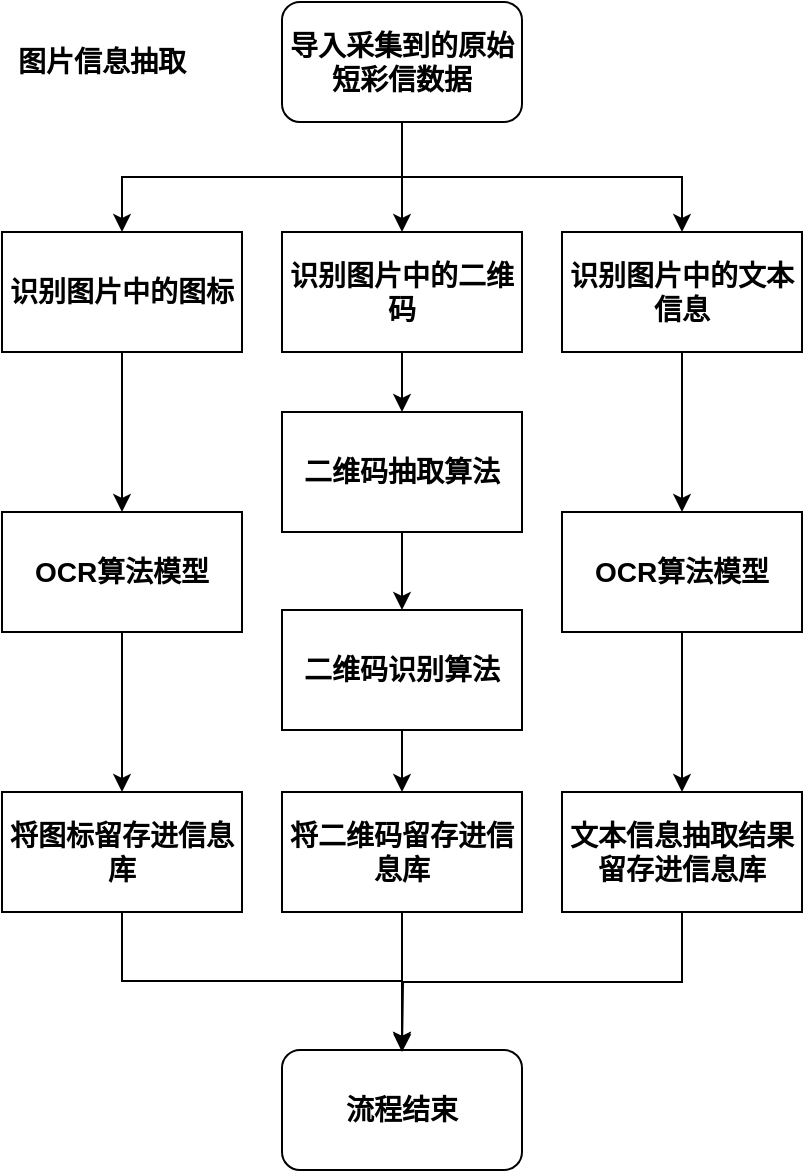 <mxfile version="25.0.3">
  <diagram name="第 1 页" id="NvVxSHjYFr5sHnuyQMM8">
    <mxGraphModel dx="1434" dy="786" grid="1" gridSize="10" guides="1" tooltips="1" connect="1" arrows="1" fold="1" page="1" pageScale="1" pageWidth="827" pageHeight="1169" math="0" shadow="0">
      <root>
        <mxCell id="0" />
        <mxCell id="1" parent="0" />
        <mxCell id="m1h7p15OTrPL5L8uefuT-1" value="图片信息抽取" style="text;html=1;align=center;verticalAlign=middle;whiteSpace=wrap;rounded=0;fontSize=14;fontStyle=1" vertex="1" parent="1">
          <mxGeometry x="214" y="655" width="100" height="30" as="geometry" />
        </mxCell>
        <mxCell id="m1h7p15OTrPL5L8uefuT-2" value="" style="edgeStyle=orthogonalEdgeStyle;rounded=0;orthogonalLoop=1;jettySize=auto;html=1;" edge="1" parent="1" source="m1h7p15OTrPL5L8uefuT-5" target="m1h7p15OTrPL5L8uefuT-10">
          <mxGeometry relative="1" as="geometry" />
        </mxCell>
        <mxCell id="m1h7p15OTrPL5L8uefuT-3" style="edgeStyle=orthogonalEdgeStyle;rounded=0;orthogonalLoop=1;jettySize=auto;html=1;exitX=0.5;exitY=1;exitDx=0;exitDy=0;" edge="1" parent="1" source="m1h7p15OTrPL5L8uefuT-5" target="m1h7p15OTrPL5L8uefuT-8">
          <mxGeometry relative="1" as="geometry" />
        </mxCell>
        <mxCell id="m1h7p15OTrPL5L8uefuT-4" style="edgeStyle=orthogonalEdgeStyle;rounded=0;orthogonalLoop=1;jettySize=auto;html=1;exitX=0.5;exitY=1;exitDx=0;exitDy=0;entryX=0.5;entryY=0;entryDx=0;entryDy=0;" edge="1" parent="1" source="m1h7p15OTrPL5L8uefuT-5" target="m1h7p15OTrPL5L8uefuT-12">
          <mxGeometry relative="1" as="geometry" />
        </mxCell>
        <mxCell id="m1h7p15OTrPL5L8uefuT-5" value="导入采集到的原始短彩信数据" style="rounded=1;whiteSpace=wrap;html=1;fontSize=14;fontStyle=1" vertex="1" parent="1">
          <mxGeometry x="354" y="640" width="120" height="60" as="geometry" />
        </mxCell>
        <mxCell id="m1h7p15OTrPL5L8uefuT-6" value="流程结束" style="rounded=1;whiteSpace=wrap;html=1;fontSize=14;fontStyle=1" vertex="1" parent="1">
          <mxGeometry x="354" y="1164" width="120" height="60" as="geometry" />
        </mxCell>
        <mxCell id="m1h7p15OTrPL5L8uefuT-7" value="" style="edgeStyle=orthogonalEdgeStyle;rounded=0;orthogonalLoop=1;jettySize=auto;html=1;" edge="1" parent="1" source="m1h7p15OTrPL5L8uefuT-26" target="m1h7p15OTrPL5L8uefuT-18">
          <mxGeometry relative="1" as="geometry" />
        </mxCell>
        <mxCell id="m1h7p15OTrPL5L8uefuT-8" value="识别图片中的图标" style="rounded=0;whiteSpace=wrap;html=1;fontSize=14;fontStyle=1" vertex="1" parent="1">
          <mxGeometry x="214" y="755" width="120" height="60" as="geometry" />
        </mxCell>
        <mxCell id="m1h7p15OTrPL5L8uefuT-9" style="edgeStyle=orthogonalEdgeStyle;rounded=0;orthogonalLoop=1;jettySize=auto;html=1;exitX=0.5;exitY=1;exitDx=0;exitDy=0;entryX=0.5;entryY=0;entryDx=0;entryDy=0;" edge="1" parent="1" source="m1h7p15OTrPL5L8uefuT-10" target="m1h7p15OTrPL5L8uefuT-20">
          <mxGeometry relative="1" as="geometry" />
        </mxCell>
        <mxCell id="m1h7p15OTrPL5L8uefuT-10" value="识别图片中的二维码" style="rounded=0;whiteSpace=wrap;html=1;fontSize=14;fontStyle=1" vertex="1" parent="1">
          <mxGeometry x="354" y="755" width="120" height="60" as="geometry" />
        </mxCell>
        <mxCell id="m1h7p15OTrPL5L8uefuT-11" value="" style="edgeStyle=orthogonalEdgeStyle;rounded=0;orthogonalLoop=1;jettySize=auto;html=1;" edge="1" parent="1" source="m1h7p15OTrPL5L8uefuT-24" target="m1h7p15OTrPL5L8uefuT-16">
          <mxGeometry relative="1" as="geometry" />
        </mxCell>
        <mxCell id="m1h7p15OTrPL5L8uefuT-12" value="识别图片中的文本信息" style="rounded=0;whiteSpace=wrap;html=1;fontSize=14;fontStyle=1" vertex="1" parent="1">
          <mxGeometry x="494" y="755" width="120" height="60" as="geometry" />
        </mxCell>
        <mxCell id="m1h7p15OTrPL5L8uefuT-13" style="edgeStyle=orthogonalEdgeStyle;rounded=0;orthogonalLoop=1;jettySize=auto;html=1;exitX=0.5;exitY=1;exitDx=0;exitDy=0;entryX=0.5;entryY=0;entryDx=0;entryDy=0;" edge="1" parent="1" source="m1h7p15OTrPL5L8uefuT-14" target="m1h7p15OTrPL5L8uefuT-6">
          <mxGeometry relative="1" as="geometry">
            <mxPoint x="414" y="1155" as="targetPoint" />
          </mxGeometry>
        </mxCell>
        <mxCell id="m1h7p15OTrPL5L8uefuT-14" value="将二维码留存进信息库" style="rounded=0;whiteSpace=wrap;html=1;fontSize=14;fontStyle=1" vertex="1" parent="1">
          <mxGeometry x="354" y="1035" width="120" height="60" as="geometry" />
        </mxCell>
        <mxCell id="m1h7p15OTrPL5L8uefuT-15" style="edgeStyle=orthogonalEdgeStyle;rounded=0;orthogonalLoop=1;jettySize=auto;html=1;exitX=0.5;exitY=1;exitDx=0;exitDy=0;" edge="1" parent="1" source="m1h7p15OTrPL5L8uefuT-16">
          <mxGeometry relative="1" as="geometry">
            <mxPoint x="414" y="1165" as="targetPoint" />
          </mxGeometry>
        </mxCell>
        <mxCell id="m1h7p15OTrPL5L8uefuT-16" value="文本信息抽取结果留存进信息库" style="rounded=0;whiteSpace=wrap;html=1;fontSize=14;fontStyle=1" vertex="1" parent="1">
          <mxGeometry x="494" y="1035" width="120" height="60" as="geometry" />
        </mxCell>
        <mxCell id="m1h7p15OTrPL5L8uefuT-17" style="edgeStyle=orthogonalEdgeStyle;rounded=0;orthogonalLoop=1;jettySize=auto;html=1;exitX=0.5;exitY=1;exitDx=0;exitDy=0;entryX=0.5;entryY=0;entryDx=0;entryDy=0;" edge="1" parent="1" source="m1h7p15OTrPL5L8uefuT-18" target="m1h7p15OTrPL5L8uefuT-6">
          <mxGeometry relative="1" as="geometry" />
        </mxCell>
        <mxCell id="m1h7p15OTrPL5L8uefuT-18" value="将图标留存进信息库" style="rounded=0;whiteSpace=wrap;html=1;fontSize=14;fontStyle=1" vertex="1" parent="1">
          <mxGeometry x="214" y="1035" width="120" height="60" as="geometry" />
        </mxCell>
        <mxCell id="m1h7p15OTrPL5L8uefuT-19" style="edgeStyle=orthogonalEdgeStyle;rounded=0;orthogonalLoop=1;jettySize=auto;html=1;exitX=0.5;exitY=1;exitDx=0;exitDy=0;entryX=0.5;entryY=0;entryDx=0;entryDy=0;" edge="1" parent="1" source="m1h7p15OTrPL5L8uefuT-20" target="m1h7p15OTrPL5L8uefuT-22">
          <mxGeometry relative="1" as="geometry" />
        </mxCell>
        <mxCell id="m1h7p15OTrPL5L8uefuT-20" value="二维码抽取算法" style="rounded=0;whiteSpace=wrap;html=1;fontSize=14;fontStyle=1" vertex="1" parent="1">
          <mxGeometry x="354" y="845" width="120" height="60" as="geometry" />
        </mxCell>
        <mxCell id="m1h7p15OTrPL5L8uefuT-21" style="edgeStyle=orthogonalEdgeStyle;rounded=0;orthogonalLoop=1;jettySize=auto;html=1;exitX=0.5;exitY=1;exitDx=0;exitDy=0;entryX=0.5;entryY=0;entryDx=0;entryDy=0;" edge="1" parent="1" source="m1h7p15OTrPL5L8uefuT-22" target="m1h7p15OTrPL5L8uefuT-14">
          <mxGeometry relative="1" as="geometry" />
        </mxCell>
        <mxCell id="m1h7p15OTrPL5L8uefuT-22" value="二维码识别算法" style="rounded=0;whiteSpace=wrap;html=1;fontSize=14;fontStyle=1" vertex="1" parent="1">
          <mxGeometry x="354" y="944" width="120" height="60" as="geometry" />
        </mxCell>
        <mxCell id="m1h7p15OTrPL5L8uefuT-23" value="" style="edgeStyle=orthogonalEdgeStyle;rounded=0;orthogonalLoop=1;jettySize=auto;html=1;" edge="1" parent="1" source="m1h7p15OTrPL5L8uefuT-12" target="m1h7p15OTrPL5L8uefuT-24">
          <mxGeometry relative="1" as="geometry">
            <mxPoint x="554" y="815" as="sourcePoint" />
            <mxPoint x="554" y="1035" as="targetPoint" />
          </mxGeometry>
        </mxCell>
        <mxCell id="m1h7p15OTrPL5L8uefuT-24" value="OCR算法模型" style="rounded=0;whiteSpace=wrap;html=1;fontSize=14;fontStyle=1" vertex="1" parent="1">
          <mxGeometry x="494" y="895" width="120" height="60" as="geometry" />
        </mxCell>
        <mxCell id="m1h7p15OTrPL5L8uefuT-25" value="" style="edgeStyle=orthogonalEdgeStyle;rounded=0;orthogonalLoop=1;jettySize=auto;html=1;" edge="1" parent="1" source="m1h7p15OTrPL5L8uefuT-8" target="m1h7p15OTrPL5L8uefuT-26">
          <mxGeometry relative="1" as="geometry">
            <mxPoint x="274" y="815" as="sourcePoint" />
            <mxPoint x="274" y="1035" as="targetPoint" />
          </mxGeometry>
        </mxCell>
        <mxCell id="m1h7p15OTrPL5L8uefuT-26" value="OCR算法模型" style="rounded=0;whiteSpace=wrap;html=1;fontSize=14;fontStyle=1" vertex="1" parent="1">
          <mxGeometry x="214" y="895" width="120" height="60" as="geometry" />
        </mxCell>
      </root>
    </mxGraphModel>
  </diagram>
</mxfile>
